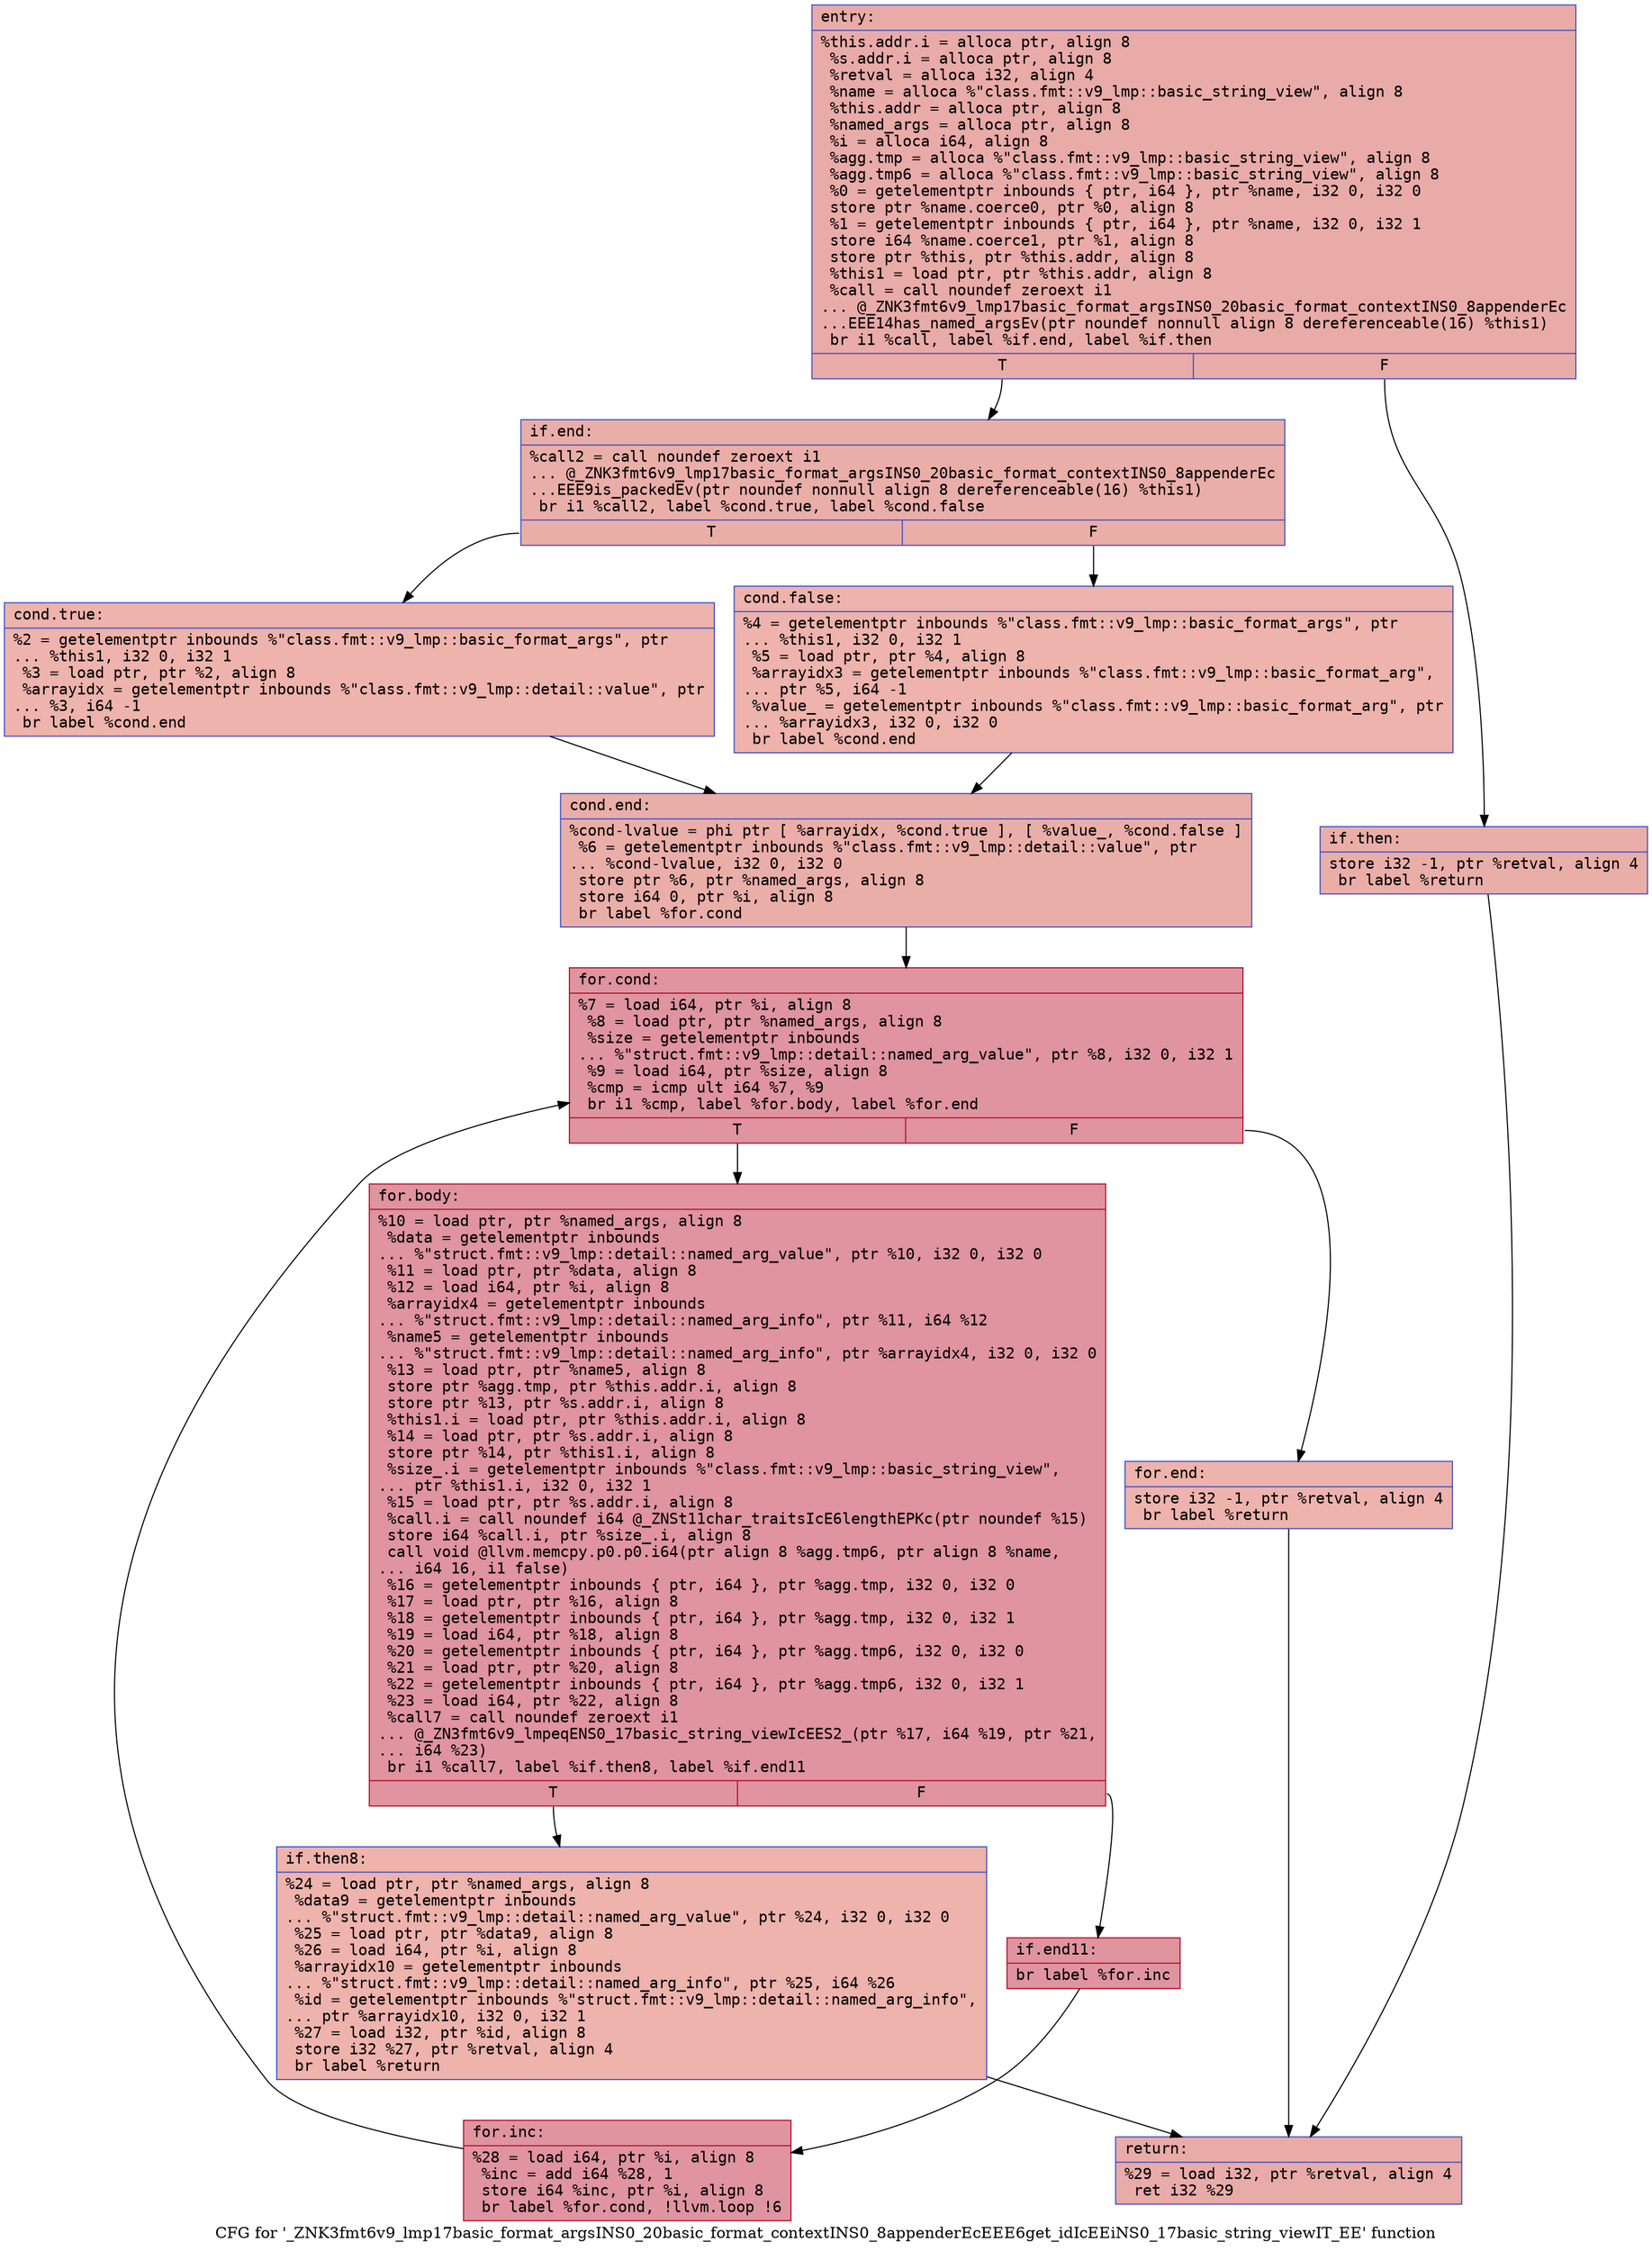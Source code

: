 digraph "CFG for '_ZNK3fmt6v9_lmp17basic_format_argsINS0_20basic_format_contextINS0_8appenderEcEEE6get_idIcEEiNS0_17basic_string_viewIT_EE' function" {
	label="CFG for '_ZNK3fmt6v9_lmp17basic_format_argsINS0_20basic_format_contextINS0_8appenderEcEEE6get_idIcEEiNS0_17basic_string_viewIT_EE' function";

	Node0x556bfeb31210 [shape=record,color="#3d50c3ff", style=filled, fillcolor="#cc403a70" fontname="Courier",label="{entry:\l|  %this.addr.i = alloca ptr, align 8\l  %s.addr.i = alloca ptr, align 8\l  %retval = alloca i32, align 4\l  %name = alloca %\"class.fmt::v9_lmp::basic_string_view\", align 8\l  %this.addr = alloca ptr, align 8\l  %named_args = alloca ptr, align 8\l  %i = alloca i64, align 8\l  %agg.tmp = alloca %\"class.fmt::v9_lmp::basic_string_view\", align 8\l  %agg.tmp6 = alloca %\"class.fmt::v9_lmp::basic_string_view\", align 8\l  %0 = getelementptr inbounds \{ ptr, i64 \}, ptr %name, i32 0, i32 0\l  store ptr %name.coerce0, ptr %0, align 8\l  %1 = getelementptr inbounds \{ ptr, i64 \}, ptr %name, i32 0, i32 1\l  store i64 %name.coerce1, ptr %1, align 8\l  store ptr %this, ptr %this.addr, align 8\l  %this1 = load ptr, ptr %this.addr, align 8\l  %call = call noundef zeroext i1\l... @_ZNK3fmt6v9_lmp17basic_format_argsINS0_20basic_format_contextINS0_8appenderEc\l...EEE14has_named_argsEv(ptr noundef nonnull align 8 dereferenceable(16) %this1)\l  br i1 %call, label %if.end, label %if.then\l|{<s0>T|<s1>F}}"];
	Node0x556bfeb31210:s0 -> Node0x556bfeb31fb0[tooltip="entry -> if.end\nProbability 50.00%" ];
	Node0x556bfeb31210:s1 -> Node0x556bfeb32020[tooltip="entry -> if.then\nProbability 50.00%" ];
	Node0x556bfeb32020 [shape=record,color="#3d50c3ff", style=filled, fillcolor="#d0473d70" fontname="Courier",label="{if.then:\l|  store i32 -1, ptr %retval, align 4\l  br label %return\l}"];
	Node0x556bfeb32020 -> Node0x556bfeb321e0[tooltip="if.then -> return\nProbability 100.00%" ];
	Node0x556bfeb31fb0 [shape=record,color="#3d50c3ff", style=filled, fillcolor="#d0473d70" fontname="Courier",label="{if.end:\l|  %call2 = call noundef zeroext i1\l... @_ZNK3fmt6v9_lmp17basic_format_argsINS0_20basic_format_contextINS0_8appenderEc\l...EEE9is_packedEv(ptr noundef nonnull align 8 dereferenceable(16) %this1)\l  br i1 %call2, label %cond.true, label %cond.false\l|{<s0>T|<s1>F}}"];
	Node0x556bfeb31fb0:s0 -> Node0x556bfeb32440[tooltip="if.end -> cond.true\nProbability 50.00%" ];
	Node0x556bfeb31fb0:s1 -> Node0x556bfeb324c0[tooltip="if.end -> cond.false\nProbability 50.00%" ];
	Node0x556bfeb32440 [shape=record,color="#3d50c3ff", style=filled, fillcolor="#d6524470" fontname="Courier",label="{cond.true:\l|  %2 = getelementptr inbounds %\"class.fmt::v9_lmp::basic_format_args\", ptr\l... %this1, i32 0, i32 1\l  %3 = load ptr, ptr %2, align 8\l  %arrayidx = getelementptr inbounds %\"class.fmt::v9_lmp::detail::value\", ptr\l... %3, i64 -1\l  br label %cond.end\l}"];
	Node0x556bfeb32440 -> Node0x556bfeb32800[tooltip="cond.true -> cond.end\nProbability 100.00%" ];
	Node0x556bfeb324c0 [shape=record,color="#3d50c3ff", style=filled, fillcolor="#d6524470" fontname="Courier",label="{cond.false:\l|  %4 = getelementptr inbounds %\"class.fmt::v9_lmp::basic_format_args\", ptr\l... %this1, i32 0, i32 1\l  %5 = load ptr, ptr %4, align 8\l  %arrayidx3 = getelementptr inbounds %\"class.fmt::v9_lmp::basic_format_arg\",\l... ptr %5, i64 -1\l  %value_ = getelementptr inbounds %\"class.fmt::v9_lmp::basic_format_arg\", ptr\l... %arrayidx3, i32 0, i32 0\l  br label %cond.end\l}"];
	Node0x556bfeb324c0 -> Node0x556bfeb32800[tooltip="cond.false -> cond.end\nProbability 100.00%" ];
	Node0x556bfeb32800 [shape=record,color="#3d50c3ff", style=filled, fillcolor="#d0473d70" fontname="Courier",label="{cond.end:\l|  %cond-lvalue = phi ptr [ %arrayidx, %cond.true ], [ %value_, %cond.false ]\l  %6 = getelementptr inbounds %\"class.fmt::v9_lmp::detail::value\", ptr\l... %cond-lvalue, i32 0, i32 0\l  store ptr %6, ptr %named_args, align 8\l  store i64 0, ptr %i, align 8\l  br label %for.cond\l}"];
	Node0x556bfeb32800 -> Node0x556bfeb32f30[tooltip="cond.end -> for.cond\nProbability 100.00%" ];
	Node0x556bfeb32f30 [shape=record,color="#b70d28ff", style=filled, fillcolor="#b70d2870" fontname="Courier",label="{for.cond:\l|  %7 = load i64, ptr %i, align 8\l  %8 = load ptr, ptr %named_args, align 8\l  %size = getelementptr inbounds\l... %\"struct.fmt::v9_lmp::detail::named_arg_value\", ptr %8, i32 0, i32 1\l  %9 = load i64, ptr %size, align 8\l  %cmp = icmp ult i64 %7, %9\l  br i1 %cmp, label %for.body, label %for.end\l|{<s0>T|<s1>F}}"];
	Node0x556bfeb32f30:s0 -> Node0x556bfeb332a0[tooltip="for.cond -> for.body\nProbability 96.88%" ];
	Node0x556bfeb32f30:s1 -> Node0x556bfeb33320[tooltip="for.cond -> for.end\nProbability 3.12%" ];
	Node0x556bfeb332a0 [shape=record,color="#b70d28ff", style=filled, fillcolor="#b70d2870" fontname="Courier",label="{for.body:\l|  %10 = load ptr, ptr %named_args, align 8\l  %data = getelementptr inbounds\l... %\"struct.fmt::v9_lmp::detail::named_arg_value\", ptr %10, i32 0, i32 0\l  %11 = load ptr, ptr %data, align 8\l  %12 = load i64, ptr %i, align 8\l  %arrayidx4 = getelementptr inbounds\l... %\"struct.fmt::v9_lmp::detail::named_arg_info\", ptr %11, i64 %12\l  %name5 = getelementptr inbounds\l... %\"struct.fmt::v9_lmp::detail::named_arg_info\", ptr %arrayidx4, i32 0, i32 0\l  %13 = load ptr, ptr %name5, align 8\l  store ptr %agg.tmp, ptr %this.addr.i, align 8\l  store ptr %13, ptr %s.addr.i, align 8\l  %this1.i = load ptr, ptr %this.addr.i, align 8\l  %14 = load ptr, ptr %s.addr.i, align 8\l  store ptr %14, ptr %this1.i, align 8\l  %size_.i = getelementptr inbounds %\"class.fmt::v9_lmp::basic_string_view\",\l... ptr %this1.i, i32 0, i32 1\l  %15 = load ptr, ptr %s.addr.i, align 8\l  %call.i = call noundef i64 @_ZNSt11char_traitsIcE6lengthEPKc(ptr noundef %15)\l  store i64 %call.i, ptr %size_.i, align 8\l  call void @llvm.memcpy.p0.p0.i64(ptr align 8 %agg.tmp6, ptr align 8 %name,\l... i64 16, i1 false)\l  %16 = getelementptr inbounds \{ ptr, i64 \}, ptr %agg.tmp, i32 0, i32 0\l  %17 = load ptr, ptr %16, align 8\l  %18 = getelementptr inbounds \{ ptr, i64 \}, ptr %agg.tmp, i32 0, i32 1\l  %19 = load i64, ptr %18, align 8\l  %20 = getelementptr inbounds \{ ptr, i64 \}, ptr %agg.tmp6, i32 0, i32 0\l  %21 = load ptr, ptr %20, align 8\l  %22 = getelementptr inbounds \{ ptr, i64 \}, ptr %agg.tmp6, i32 0, i32 1\l  %23 = load i64, ptr %22, align 8\l  %call7 = call noundef zeroext i1\l... @_ZN3fmt6v9_lmpeqENS0_17basic_string_viewIcEES2_(ptr %17, i64 %19, ptr %21,\l... i64 %23)\l  br i1 %call7, label %if.then8, label %if.end11\l|{<s0>T|<s1>F}}"];
	Node0x556bfeb332a0:s0 -> Node0x556bfeb347a0[tooltip="for.body -> if.then8\nProbability 3.12%" ];
	Node0x556bfeb332a0:s1 -> Node0x556bfeb347f0[tooltip="for.body -> if.end11\nProbability 96.88%" ];
	Node0x556bfeb347a0 [shape=record,color="#3d50c3ff", style=filled, fillcolor="#d6524470" fontname="Courier",label="{if.then8:\l|  %24 = load ptr, ptr %named_args, align 8\l  %data9 = getelementptr inbounds\l... %\"struct.fmt::v9_lmp::detail::named_arg_value\", ptr %24, i32 0, i32 0\l  %25 = load ptr, ptr %data9, align 8\l  %26 = load i64, ptr %i, align 8\l  %arrayidx10 = getelementptr inbounds\l... %\"struct.fmt::v9_lmp::detail::named_arg_info\", ptr %25, i64 %26\l  %id = getelementptr inbounds %\"struct.fmt::v9_lmp::detail::named_arg_info\",\l... ptr %arrayidx10, i32 0, i32 1\l  %27 = load i32, ptr %id, align 8\l  store i32 %27, ptr %retval, align 4\l  br label %return\l}"];
	Node0x556bfeb347a0 -> Node0x556bfeb321e0[tooltip="if.then8 -> return\nProbability 100.00%" ];
	Node0x556bfeb347f0 [shape=record,color="#b70d28ff", style=filled, fillcolor="#b70d2870" fontname="Courier",label="{if.end11:\l|  br label %for.inc\l}"];
	Node0x556bfeb347f0 -> Node0x556bfeb34e70[tooltip="if.end11 -> for.inc\nProbability 100.00%" ];
	Node0x556bfeb34e70 [shape=record,color="#b70d28ff", style=filled, fillcolor="#b70d2870" fontname="Courier",label="{for.inc:\l|  %28 = load i64, ptr %i, align 8\l  %inc = add i64 %28, 1\l  store i64 %inc, ptr %i, align 8\l  br label %for.cond, !llvm.loop !6\l}"];
	Node0x556bfeb34e70 -> Node0x556bfeb32f30[tooltip="for.inc -> for.cond\nProbability 100.00%" ];
	Node0x556bfeb33320 [shape=record,color="#3d50c3ff", style=filled, fillcolor="#d6524470" fontname="Courier",label="{for.end:\l|  store i32 -1, ptr %retval, align 4\l  br label %return\l}"];
	Node0x556bfeb33320 -> Node0x556bfeb321e0[tooltip="for.end -> return\nProbability 100.00%" ];
	Node0x556bfeb321e0 [shape=record,color="#3d50c3ff", style=filled, fillcolor="#cc403a70" fontname="Courier",label="{return:\l|  %29 = load i32, ptr %retval, align 4\l  ret i32 %29\l}"];
}
